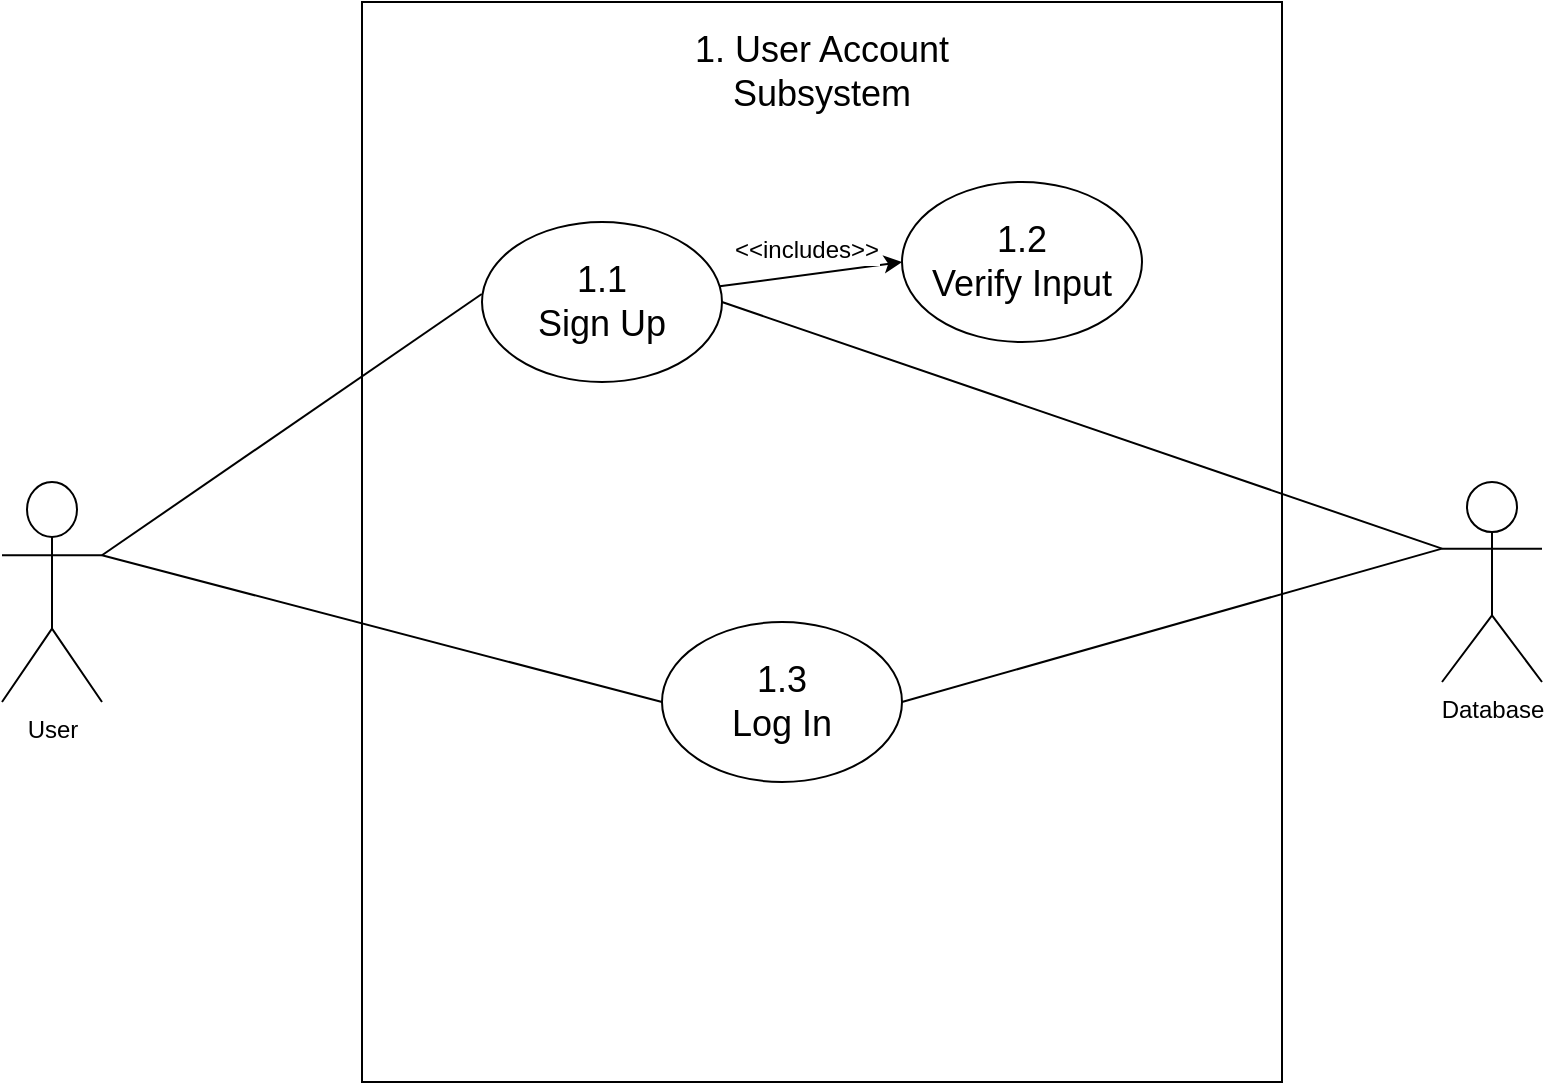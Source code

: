 <mxfile>
    <diagram id="05PRsCcx1xvOo9idGmsl" name="Page-1">
        <mxGraphModel dx="1097" dy="787" grid="1" gridSize="10" guides="1" tooltips="1" connect="1" arrows="1" fold="1" page="1" pageScale="1" pageWidth="850" pageHeight="1100" math="0" shadow="0">
            <root>
                <mxCell id="0"/>
                <mxCell id="1" parent="0"/>
                <mxCell id="2" value="" style="rounded=0;whiteSpace=wrap;html=1;" vertex="1" parent="1">
                    <mxGeometry x="210" y="100" width="460" height="540" as="geometry"/>
                </mxCell>
                <mxCell id="19" style="edgeStyle=none;html=1;fontSize=12;endArrow=none;endFill=0;entryX=-0.001;entryY=0.45;entryDx=0;entryDy=0;entryPerimeter=0;exitX=1;exitY=0.333;exitDx=0;exitDy=0;exitPerimeter=0;" edge="1" parent="1" source="3" target="9">
                    <mxGeometry relative="1" as="geometry"/>
                </mxCell>
                <mxCell id="3" value="User" style="shape=umlActor;verticalLabelPosition=bottom;verticalAlign=top;html=1;outlineConnect=0;" vertex="1" parent="1">
                    <mxGeometry x="30" y="340" width="50" height="110" as="geometry"/>
                </mxCell>
                <mxCell id="4" value="Database" style="shape=umlActor;verticalLabelPosition=bottom;verticalAlign=top;html=1;outlineConnect=0;" vertex="1" parent="1">
                    <mxGeometry x="750" y="340" width="50" height="100" as="geometry"/>
                </mxCell>
                <mxCell id="8" value="1. User Account Subsystem" style="text;html=1;strokeColor=none;fillColor=none;align=center;verticalAlign=middle;whiteSpace=wrap;rounded=0;fontSize=18;" vertex="1" parent="1">
                    <mxGeometry x="345" y="120" width="190" height="30" as="geometry"/>
                </mxCell>
                <mxCell id="15" style="edgeStyle=none;html=1;entryX=0;entryY=0.5;entryDx=0;entryDy=0;fontSize=18;endArrow=classic;endFill=1;" edge="1" parent="1" source="9" target="14">
                    <mxGeometry relative="1" as="geometry"/>
                </mxCell>
                <mxCell id="17" value="&lt;font style=&quot;font-size: 12px;&quot;&gt;&amp;lt;&amp;lt;includes&amp;gt;&amp;gt;&lt;/font&gt;" style="edgeLabel;html=1;align=center;verticalAlign=middle;resizable=0;points=[];fontSize=14;" vertex="1" connectable="0" parent="15">
                    <mxGeometry x="-0.248" y="1" relative="1" as="geometry">
                        <mxPoint x="9" y="-14" as="offset"/>
                    </mxGeometry>
                </mxCell>
                <mxCell id="9" value="1.1&lt;br&gt;Sign Up" style="ellipse;whiteSpace=wrap;html=1;fontSize=18;" vertex="1" parent="1">
                    <mxGeometry x="270" y="210" width="120" height="80" as="geometry"/>
                </mxCell>
                <mxCell id="18" style="edgeStyle=none;html=1;entryX=0;entryY=0.333;entryDx=0;entryDy=0;entryPerimeter=0;fontSize=12;endArrow=none;endFill=0;exitX=1;exitY=0.5;exitDx=0;exitDy=0;" edge="1" parent="1" source="9" target="4">
                    <mxGeometry relative="1" as="geometry"/>
                </mxCell>
                <mxCell id="14" value="1.2&lt;br&gt;Verify Input" style="ellipse;whiteSpace=wrap;html=1;fontSize=18;" vertex="1" parent="1">
                    <mxGeometry x="480" y="190" width="120" height="80" as="geometry"/>
                </mxCell>
                <mxCell id="20" value="1.3&lt;br&gt;Log In" style="ellipse;whiteSpace=wrap;html=1;fontSize=18;" vertex="1" parent="1">
                    <mxGeometry x="360" y="410" width="120" height="80" as="geometry"/>
                </mxCell>
                <mxCell id="21" style="edgeStyle=none;html=1;fontSize=12;endArrow=none;endFill=0;entryX=0;entryY=0.5;entryDx=0;entryDy=0;exitX=1;exitY=0.333;exitDx=0;exitDy=0;exitPerimeter=0;" edge="1" parent="1" source="3" target="20">
                    <mxGeometry relative="1" as="geometry">
                        <mxPoint x="90" y="460" as="sourcePoint"/>
                        <mxPoint x="279.88" y="256" as="targetPoint"/>
                    </mxGeometry>
                </mxCell>
                <mxCell id="22" style="edgeStyle=none;html=1;fontSize=12;endArrow=none;endFill=0;entryX=0;entryY=0.333;entryDx=0;entryDy=0;entryPerimeter=0;exitX=1;exitY=0.5;exitDx=0;exitDy=0;" edge="1" parent="1" source="20" target="4">
                    <mxGeometry relative="1" as="geometry">
                        <mxPoint x="100" y="470" as="sourcePoint"/>
                        <mxPoint x="289.88" y="266" as="targetPoint"/>
                    </mxGeometry>
                </mxCell>
            </root>
        </mxGraphModel>
    </diagram>
</mxfile>